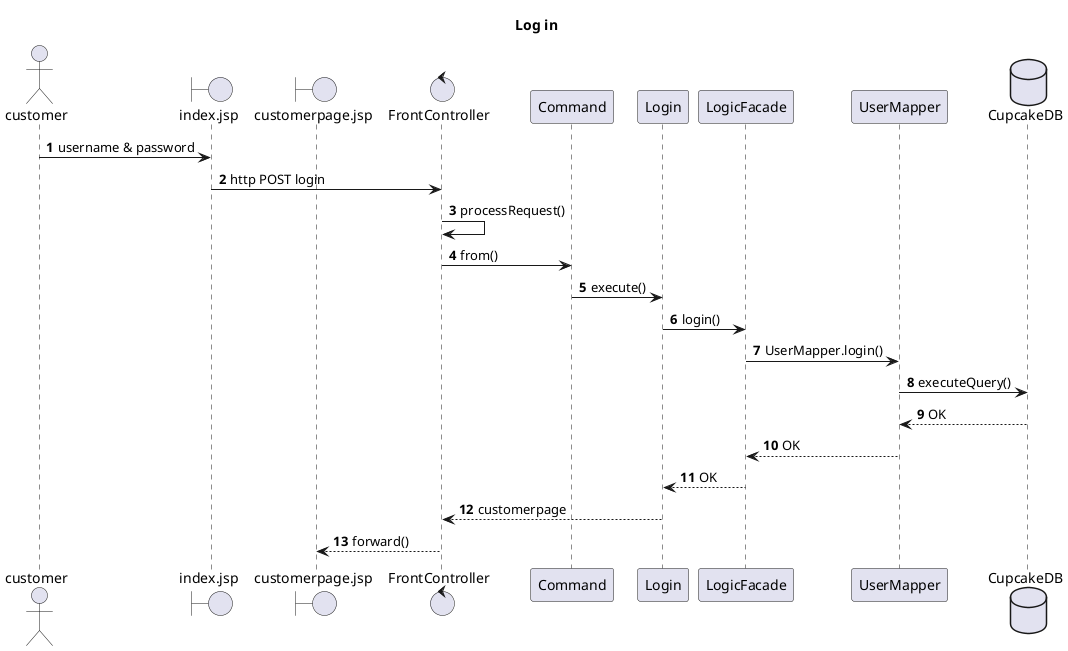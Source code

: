 @startuml

autonumber
title Log in
actor customer

boundary index.jsp
boundary customerpage.jsp
control FrontController

customer -> index.jsp: username & password
index.jsp -> FrontController: http POST login
FrontController -> FrontController: processRequest()
FrontController -> Command: from()
Command -> Login: execute()
Login -> LogicFacade: login()
LogicFacade -> UserMapper: UserMapper.login()






'== Initialization ==
'box
'Login -> LogicFacade: getBottoms()
'Initializer --> index.jsp: ArrayList<Sport>
'end box
'== Beregn BMI ==
'box PresentationLayer
'control FrontController
'index.jsp -> FrontController: doPost()
'
'
'Command --> FrontController: customerpage.jsp
'FrontController -> Resultat: execute()
'end box
'
'box LogicFacade
'Resultat -> LogicFacade: insertBmiItem()
'end box
'
'box DBAccess
'LogicFacade -> BmiMapper: insertBmiItem()
'end box

database CupcakeDB
UserMapper -> CupcakeDB: executeQuery()
CupcakeDB --> UserMapper: OK
UserMapper --> LogicFacade: OK
LogicFacade --> Login: OK
Login --> FrontController: customerpage
FrontController --> customerpage.jsp: forward()

@enduml

